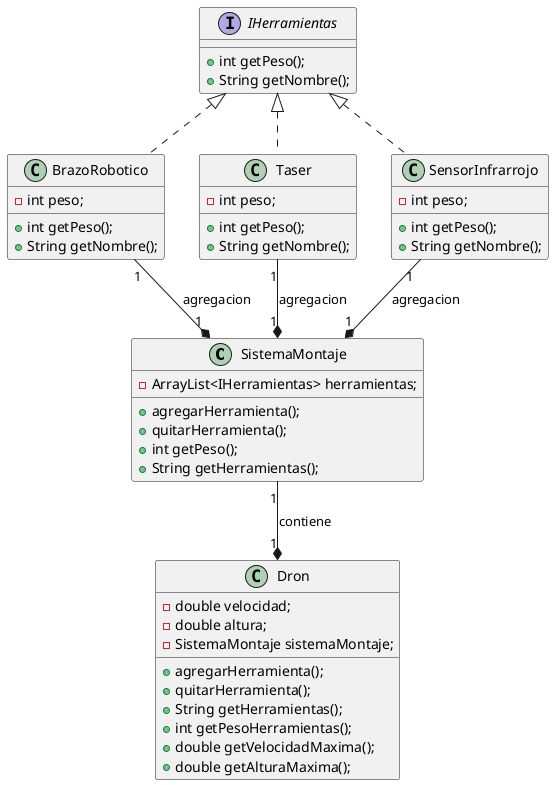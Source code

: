 @startuml
'https://plantuml.com/class-diagram

class SistemaMontaje {
    - ArrayList<IHerramientas> herramientas;

    + agregarHerramienta();
    + quitarHerramienta();
    + int getPeso();
    + String getHerramientas();
}

interface IHerramientas {
    + int getPeso();
    + String getNombre();
}

class SensorInfrarrojo implements IHerramientas {
    - int peso;

    + int getPeso();
    + String getNombre();
}

class Taser implements IHerramientas {
    - int peso;

    + int getPeso();
    + String getNombre();
}

class BrazoRobotico implements IHerramientas {
    - int peso;

    + int getPeso();
    + String getNombre();
}

class Dron {
    - double velocidad;
    - double altura;
    - SistemaMontaje sistemaMontaje;

    + agregarHerramienta();
    + quitarHerramienta();
    + String getHerramientas();
    + int getPesoHerramientas();
    + double getVelocidadMaxima();
    + double getAlturaMaxima();
}

' relaciones
SistemaMontaje "1" *-u- "1" SensorInfrarrojo : agregacion
SistemaMontaje "1" *-u- "1" Taser : agregacion
SistemaMontaje "1" *-u- "1" BrazoRobotico : agregacion
Dron "1" *-u- "1" SistemaMontaje : contiene

@enduml